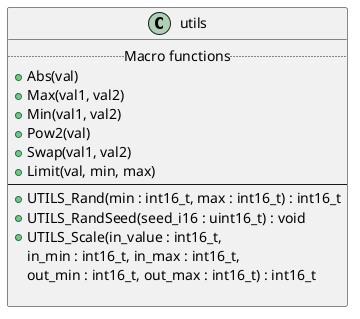 @startuml utility-library

class utils
{
  .. Macro functions ..
  + Abs(val)
  + Max(val1, val2) 
  + Min(val1, val2)
  + Pow2(val)
  + Swap(val1, val2)
  + Limit(val, min, max)
  --
  + UTILS_Rand(min : int16_t, max : int16_t) : int16_t
  + UTILS_RandSeed(seed_i16 : uint16_t) : void
  + UTILS_Scale(in_value : int16_t, 
                in_min : int16_t, in_max : int16_t, 
                out_min : int16_t, out_max : int16_t) : int16_t

}

@enduml